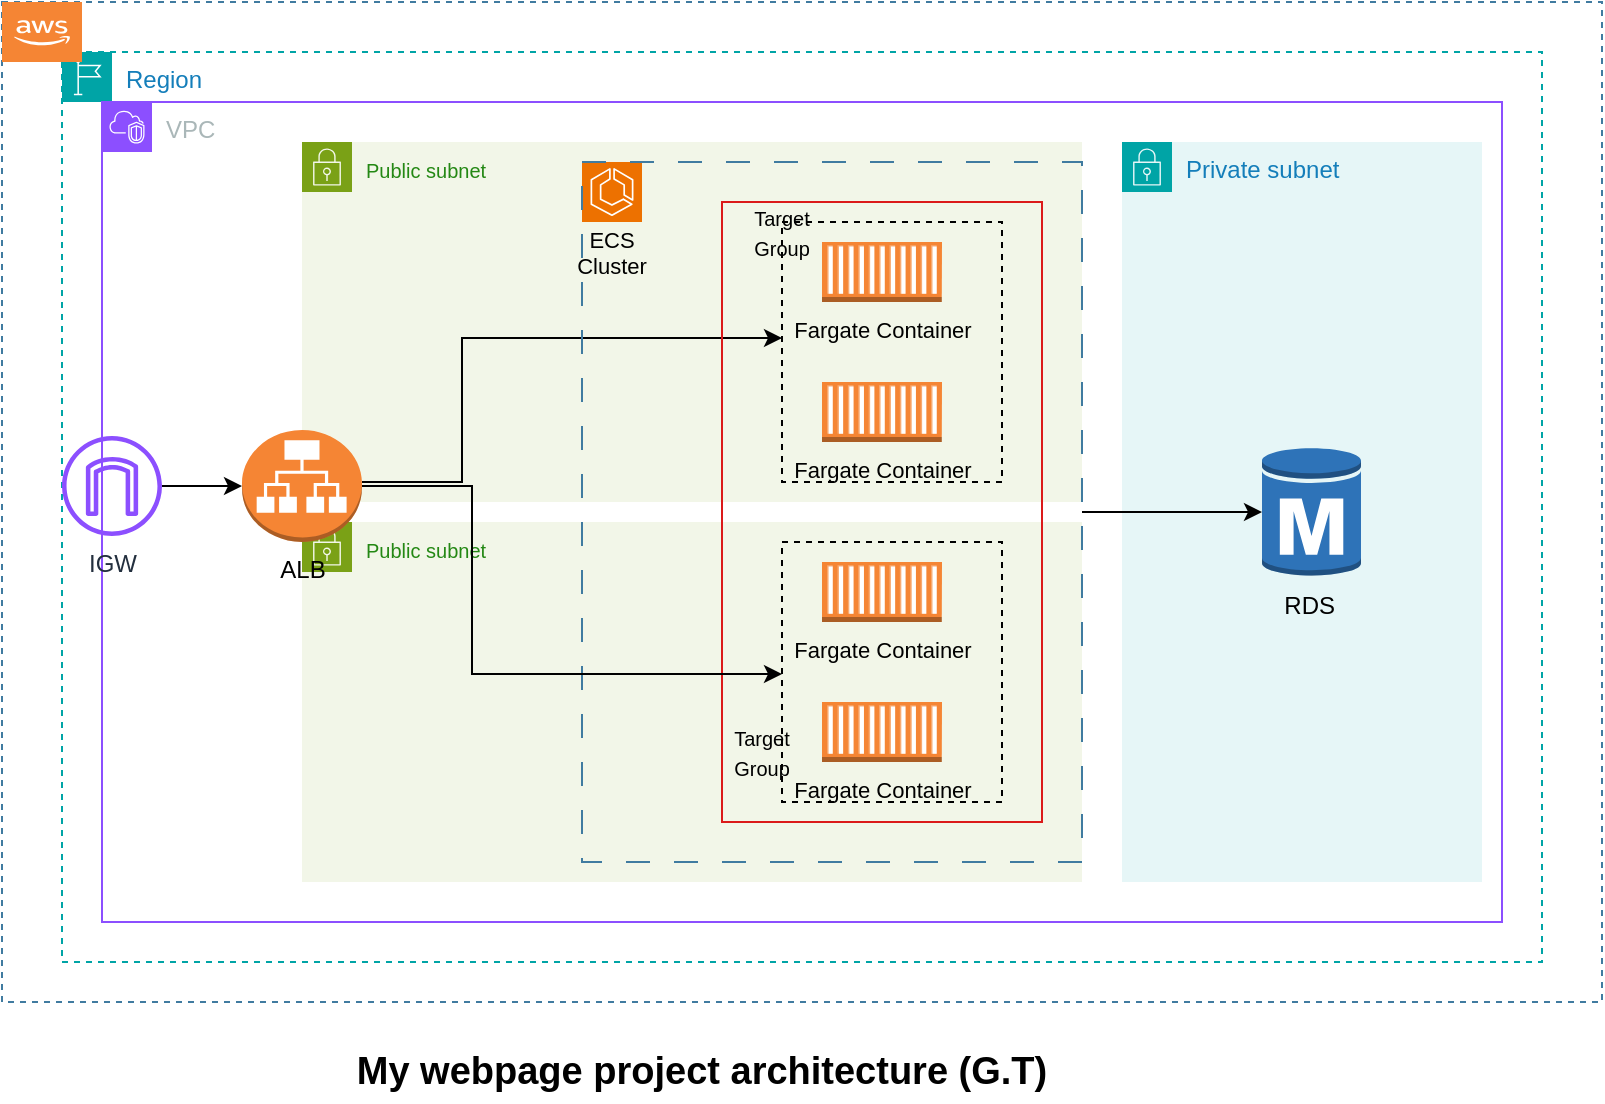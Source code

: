<mxfile version="24.6.4" type="device">
  <diagram name="Page-1" id="LIJ5LoMYWKQha_Ndo42g">
    <mxGraphModel dx="1016" dy="647" grid="1" gridSize="10" guides="1" tooltips="1" connect="1" arrows="1" fold="1" page="1" pageScale="1" pageWidth="850" pageHeight="1100" math="0" shadow="0">
      <root>
        <mxCell id="0" />
        <mxCell id="1" parent="0" />
        <mxCell id="lKyQOxz33mSrXqwDwZs--1" value="" style="rounded=0;whiteSpace=wrap;html=1;strokeColor=#407ba0;dashed=1;" parent="1" vertex="1">
          <mxGeometry x="30" y="200" width="800" height="500" as="geometry" />
        </mxCell>
        <mxCell id="lKyQOxz33mSrXqwDwZs--3" value="Region" style="points=[[0,0],[0.25,0],[0.5,0],[0.75,0],[1,0],[1,0.25],[1,0.5],[1,0.75],[1,1],[0.75,1],[0.5,1],[0.25,1],[0,1],[0,0.75],[0,0.5],[0,0.25]];outlineConnect=0;gradientColor=none;html=1;whiteSpace=wrap;fontSize=12;fontStyle=0;container=1;pointerEvents=0;collapsible=0;recursiveResize=0;shape=mxgraph.aws4.group;grIcon=mxgraph.aws4.group_region;strokeColor=#00A4A6;fillColor=none;verticalAlign=top;align=left;spacingLeft=30;fontColor=#147EBA;dashed=1;" parent="1" vertex="1">
          <mxGeometry x="60" y="225" width="740" height="455" as="geometry" />
        </mxCell>
        <mxCell id="lKyQOxz33mSrXqwDwZs--4" value="VPC" style="points=[[0,0],[0.25,0],[0.5,0],[0.75,0],[1,0],[1,0.25],[1,0.5],[1,0.75],[1,1],[0.75,1],[0.5,1],[0.25,1],[0,1],[0,0.75],[0,0.5],[0,0.25]];outlineConnect=0;gradientColor=none;html=1;whiteSpace=wrap;fontSize=12;fontStyle=0;container=1;pointerEvents=0;collapsible=0;recursiveResize=0;shape=mxgraph.aws4.group;grIcon=mxgraph.aws4.group_vpc2;strokeColor=#8C4FFF;fillColor=none;verticalAlign=top;align=left;spacingLeft=30;fontColor=#AAB7B8;dashed=0;" parent="1" vertex="1">
          <mxGeometry x="80" y="250" width="700" height="410" as="geometry" />
        </mxCell>
        <mxCell id="lKyQOxz33mSrXqwDwZs--9" value="IGW" style="sketch=0;outlineConnect=0;fontColor=#232F3E;gradientColor=none;fillColor=#8C4FFF;strokeColor=none;dashed=0;verticalLabelPosition=bottom;verticalAlign=top;align=center;html=1;fontSize=12;fontStyle=0;aspect=fixed;pointerEvents=1;shape=mxgraph.aws4.internet_gateway;" parent="lKyQOxz33mSrXqwDwZs--4" vertex="1">
          <mxGeometry x="-20" y="167" width="50" height="50" as="geometry" />
        </mxCell>
        <mxCell id="lKyQOxz33mSrXqwDwZs--36" value="Private subnet" style="points=[[0,0],[0.25,0],[0.5,0],[0.75,0],[1,0],[1,0.25],[1,0.5],[1,0.75],[1,1],[0.75,1],[0.5,1],[0.25,1],[0,1],[0,0.75],[0,0.5],[0,0.25]];outlineConnect=0;gradientColor=none;html=1;whiteSpace=wrap;fontSize=12;fontStyle=0;container=1;pointerEvents=0;collapsible=0;recursiveResize=0;shape=mxgraph.aws4.group;grIcon=mxgraph.aws4.group_security_group;grStroke=0;strokeColor=#00A4A6;fillColor=#E6F6F7;verticalAlign=top;align=left;spacingLeft=30;fontColor=#147EBA;dashed=0;" parent="lKyQOxz33mSrXqwDwZs--4" vertex="1">
          <mxGeometry x="510" y="20" width="180" height="370" as="geometry" />
        </mxCell>
        <mxCell id="lKyQOxz33mSrXqwDwZs--5" value="" style="outlineConnect=0;dashed=0;verticalLabelPosition=bottom;verticalAlign=top;align=center;html=1;shape=mxgraph.aws3.cloud_2;fillColor=#F58534;gradientColor=none;" parent="1" vertex="1">
          <mxGeometry x="30" y="200" width="40" height="30" as="geometry" />
        </mxCell>
        <mxCell id="lKyQOxz33mSrXqwDwZs--7" value="&lt;font style=&quot;font-size: 10px;&quot;&gt;Public subnet&lt;/font&gt;" style="points=[[0,0],[0.25,0],[0.5,0],[0.75,0],[1,0],[1,0.25],[1,0.5],[1,0.75],[1,1],[0.75,1],[0.5,1],[0.25,1],[0,1],[0,0.75],[0,0.5],[0,0.25]];outlineConnect=0;gradientColor=none;html=1;whiteSpace=wrap;fontSize=12;fontStyle=0;container=1;pointerEvents=0;collapsible=0;recursiveResize=0;shape=mxgraph.aws4.group;grIcon=mxgraph.aws4.group_security_group;grStroke=0;strokeColor=#7AA116;fillColor=#F2F6E8;verticalAlign=top;align=left;spacingLeft=30;fontColor=#248814;dashed=0;" parent="1" vertex="1">
          <mxGeometry x="180" y="270" width="390" height="180" as="geometry" />
        </mxCell>
        <mxCell id="lKyQOxz33mSrXqwDwZs--12" value="&lt;font style=&quot;font-size: 10px;&quot;&gt;Public subnet&lt;/font&gt;" style="points=[[0,0],[0.25,0],[0.5,0],[0.75,0],[1,0],[1,0.25],[1,0.5],[1,0.75],[1,1],[0.75,1],[0.5,1],[0.25,1],[0,1],[0,0.75],[0,0.5],[0,0.25]];outlineConnect=0;gradientColor=none;html=1;whiteSpace=wrap;fontSize=12;fontStyle=0;container=1;pointerEvents=0;collapsible=0;recursiveResize=0;shape=mxgraph.aws4.group;grIcon=mxgraph.aws4.group_security_group;grStroke=0;strokeColor=#7AA116;fillColor=#F2F6E8;verticalAlign=top;align=left;spacingLeft=30;fontColor=#248814;dashed=0;" parent="1" vertex="1">
          <mxGeometry x="180" y="460" width="390" height="180" as="geometry" />
        </mxCell>
        <mxCell id="lKyQOxz33mSrXqwDwZs--51" value="" style="edgeStyle=orthogonalEdgeStyle;rounded=0;orthogonalLoop=1;jettySize=auto;html=1;" parent="1" edge="1">
          <mxGeometry relative="1" as="geometry">
            <mxPoint x="210" y="440" as="sourcePoint" />
            <mxPoint x="420" y="368" as="targetPoint" />
            <Array as="points">
              <mxPoint x="260" y="440" />
              <mxPoint x="260" y="368" />
            </Array>
          </mxGeometry>
        </mxCell>
        <mxCell id="lKyQOxz33mSrXqwDwZs--13" value="ALB" style="outlineConnect=0;dashed=0;verticalLabelPosition=bottom;verticalAlign=top;align=center;html=1;shape=mxgraph.aws3.application_load_balancer;fillColor=#F58534;gradientColor=none;" parent="1" vertex="1">
          <mxGeometry x="150" y="414" width="60" height="56" as="geometry" />
        </mxCell>
        <mxCell id="lKyQOxz33mSrXqwDwZs--20" value="" style="rounded=0;whiteSpace=wrap;html=1;fillColor=none;strokeColor=#db1a1a;" parent="1" vertex="1">
          <mxGeometry x="390" y="300" width="160" height="310" as="geometry" />
        </mxCell>
        <mxCell id="lKyQOxz33mSrXqwDwZs--25" value="&lt;font style=&quot;font-size: 11px; background-color: initial;&quot;&gt;Fargate&amp;nbsp;&lt;/font&gt;&lt;span style=&quot;font-size: 11px; background-color: initial;&quot;&gt;Container&lt;/span&gt;" style="outlineConnect=0;dashed=0;verticalLabelPosition=bottom;verticalAlign=top;align=center;html=1;shape=mxgraph.aws3.ec2_compute_container;fillColor=#F58534;gradientColor=none;" parent="1" vertex="1">
          <mxGeometry x="440" y="390" width="60" height="30" as="geometry" />
        </mxCell>
        <mxCell id="lKyQOxz33mSrXqwDwZs--31" value="&lt;font style=&quot;font-size: 11px; background-color: initial;&quot;&gt;Fargate&amp;nbsp;&lt;/font&gt;&lt;span style=&quot;font-size: 11px; background-color: initial;&quot;&gt;Container&lt;/span&gt;" style="outlineConnect=0;dashed=0;verticalLabelPosition=bottom;verticalAlign=top;align=center;html=1;shape=mxgraph.aws3.ec2_compute_container;fillColor=#F58534;gradientColor=none;" parent="1" vertex="1">
          <mxGeometry x="440" y="320" width="60" height="30" as="geometry" />
        </mxCell>
        <mxCell id="lKyQOxz33mSrXqwDwZs--32" value="&lt;font style=&quot;font-size: 11px; background-color: initial;&quot;&gt;Fargate&amp;nbsp;&lt;/font&gt;&lt;span style=&quot;font-size: 11px; background-color: initial;&quot;&gt;Container&lt;/span&gt;" style="outlineConnect=0;dashed=0;verticalLabelPosition=bottom;verticalAlign=top;align=center;html=1;shape=mxgraph.aws3.ec2_compute_container;fillColor=#F58534;gradientColor=none;" parent="1" vertex="1">
          <mxGeometry x="440" y="480" width="60" height="30" as="geometry" />
        </mxCell>
        <mxCell id="lKyQOxz33mSrXqwDwZs--33" value="&lt;font style=&quot;font-size: 11px; background-color: initial;&quot;&gt;Fargate&amp;nbsp;&lt;/font&gt;&lt;span style=&quot;font-size: 11px; background-color: initial;&quot;&gt;Container&lt;/span&gt;" style="outlineConnect=0;dashed=0;verticalLabelPosition=bottom;verticalAlign=top;align=center;html=1;shape=mxgraph.aws3.ec2_compute_container;fillColor=#F58534;gradientColor=none;" parent="1" vertex="1">
          <mxGeometry x="440" y="550" width="60" height="30" as="geometry" />
        </mxCell>
        <mxCell id="lKyQOxz33mSrXqwDwZs--34" value="" style="rounded=0;whiteSpace=wrap;html=1;fillColor=none;dashed=1;" parent="1" vertex="1">
          <mxGeometry x="420" y="310" width="110" height="130" as="geometry" />
        </mxCell>
        <mxCell id="lKyQOxz33mSrXqwDwZs--35" value="" style="rounded=0;whiteSpace=wrap;html=1;fillColor=none;dashed=1;" parent="1" vertex="1">
          <mxGeometry x="420" y="470" width="110" height="130" as="geometry" />
        </mxCell>
        <mxCell id="lKyQOxz33mSrXqwDwZs--38" value="RDS&amp;nbsp;" style="outlineConnect=0;dashed=0;verticalLabelPosition=bottom;verticalAlign=top;align=center;html=1;shape=mxgraph.aws3.rds_db_instance;fillColor=#2E73B8;gradientColor=none;" parent="1" vertex="1">
          <mxGeometry x="660" y="422" width="49.5" height="66" as="geometry" />
        </mxCell>
        <mxCell id="lKyQOxz33mSrXqwDwZs--39" value="&lt;font style=&quot;font-size: 10px;&quot;&gt;Target Group&lt;/font&gt;" style="text;html=1;align=center;verticalAlign=middle;whiteSpace=wrap;rounded=0;" parent="1" vertex="1">
          <mxGeometry x="390" y="300" width="60" height="30" as="geometry" />
        </mxCell>
        <mxCell id="lKyQOxz33mSrXqwDwZs--40" value="&lt;font style=&quot;font-size: 10px;&quot;&gt;Target Group&lt;/font&gt;" style="text;html=1;align=center;verticalAlign=middle;whiteSpace=wrap;rounded=0;" parent="1" vertex="1">
          <mxGeometry x="380" y="560" width="60" height="30" as="geometry" />
        </mxCell>
        <mxCell id="lKyQOxz33mSrXqwDwZs--42" value="" style="sketch=0;points=[[0,0,0],[0.25,0,0],[0.5,0,0],[0.75,0,0],[1,0,0],[0,1,0],[0.25,1,0],[0.5,1,0],[0.75,1,0],[1,1,0],[0,0.25,0],[0,0.5,0],[0,0.75,0],[1,0.25,0],[1,0.5,0],[1,0.75,0]];outlineConnect=0;fontColor=#232F3E;fillColor=#ED7100;strokeColor=#ffffff;dashed=0;verticalLabelPosition=bottom;verticalAlign=top;align=center;html=1;fontSize=12;fontStyle=0;aspect=fixed;shape=mxgraph.aws4.resourceIcon;resIcon=mxgraph.aws4.ecs;" parent="1" vertex="1">
          <mxGeometry x="320" y="280" width="30" height="30" as="geometry" />
        </mxCell>
        <mxCell id="lKyQOxz33mSrXqwDwZs--50" value="" style="edgeStyle=orthogonalEdgeStyle;rounded=0;orthogonalLoop=1;jettySize=auto;html=1;" parent="1" source="lKyQOxz33mSrXqwDwZs--48" target="lKyQOxz33mSrXqwDwZs--38" edge="1">
          <mxGeometry relative="1" as="geometry" />
        </mxCell>
        <mxCell id="lKyQOxz33mSrXqwDwZs--48" value="" style="rounded=0;whiteSpace=wrap;html=1;fillColor=none;dashed=1;dashPattern=12 12;strokeColor=#407ba0;" parent="1" vertex="1">
          <mxGeometry x="320" y="280" width="250" height="350" as="geometry" />
        </mxCell>
        <mxCell id="lKyQOxz33mSrXqwDwZs--49" value="&lt;font style=&quot;font-size: 11px;&quot;&gt;ECS&lt;/font&gt;&lt;div style=&quot;font-size: 11px;&quot;&gt;&lt;font style=&quot;font-size: 11px;&quot;&gt;Cluster&lt;/font&gt;&lt;/div&gt;" style="text;html=1;align=center;verticalAlign=middle;whiteSpace=wrap;rounded=0;" parent="1" vertex="1">
          <mxGeometry x="305" y="310" width="60" height="30" as="geometry" />
        </mxCell>
        <mxCell id="lKyQOxz33mSrXqwDwZs--52" style="edgeStyle=orthogonalEdgeStyle;rounded=0;orthogonalLoop=1;jettySize=auto;html=1;" parent="1" source="lKyQOxz33mSrXqwDwZs--13" edge="1">
          <mxGeometry relative="1" as="geometry">
            <mxPoint x="420" y="536" as="targetPoint" />
            <Array as="points">
              <mxPoint x="265" y="442" />
              <mxPoint x="265" y="536" />
            </Array>
          </mxGeometry>
        </mxCell>
        <mxCell id="lKyQOxz33mSrXqwDwZs--53" value="" style="edgeStyle=orthogonalEdgeStyle;rounded=0;orthogonalLoop=1;jettySize=auto;html=1;" parent="1" source="lKyQOxz33mSrXqwDwZs--9" target="lKyQOxz33mSrXqwDwZs--13" edge="1">
          <mxGeometry relative="1" as="geometry" />
        </mxCell>
        <mxCell id="horcCydODstylrYLOqpr-1" value="&lt;div style=&quot;&quot;&gt;&lt;b style=&quot;background-color: initial;&quot;&gt;&lt;font style=&quot;font-size: 19px;&quot;&gt;My webpage project architecture (G.T)&lt;/font&gt;&lt;/b&gt;&lt;/div&gt;" style="text;html=1;align=center;verticalAlign=middle;whiteSpace=wrap;rounded=0;" vertex="1" parent="1">
          <mxGeometry x="150" y="720" width="460" height="30" as="geometry" />
        </mxCell>
      </root>
    </mxGraphModel>
  </diagram>
</mxfile>
